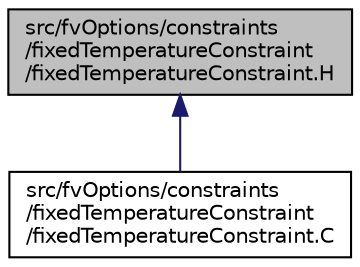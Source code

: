 digraph "src/fvOptions/constraints/fixedTemperatureConstraint/fixedTemperatureConstraint.H"
{
  bgcolor="transparent";
  edge [fontname="Helvetica",fontsize="10",labelfontname="Helvetica",labelfontsize="10"];
  node [fontname="Helvetica",fontsize="10",shape=record];
  Node1 [label="src/fvOptions/constraints\l/fixedTemperatureConstraint\l/fixedTemperatureConstraint.H",height=0.2,width=0.4,color="black", fillcolor="grey75", style="filled", fontcolor="black"];
  Node1 -> Node2 [dir="back",color="midnightblue",fontsize="10",style="solid",fontname="Helvetica"];
  Node2 [label="src/fvOptions/constraints\l/fixedTemperatureConstraint\l/fixedTemperatureConstraint.C",height=0.2,width=0.4,color="black",URL="$a06544.html"];
}
